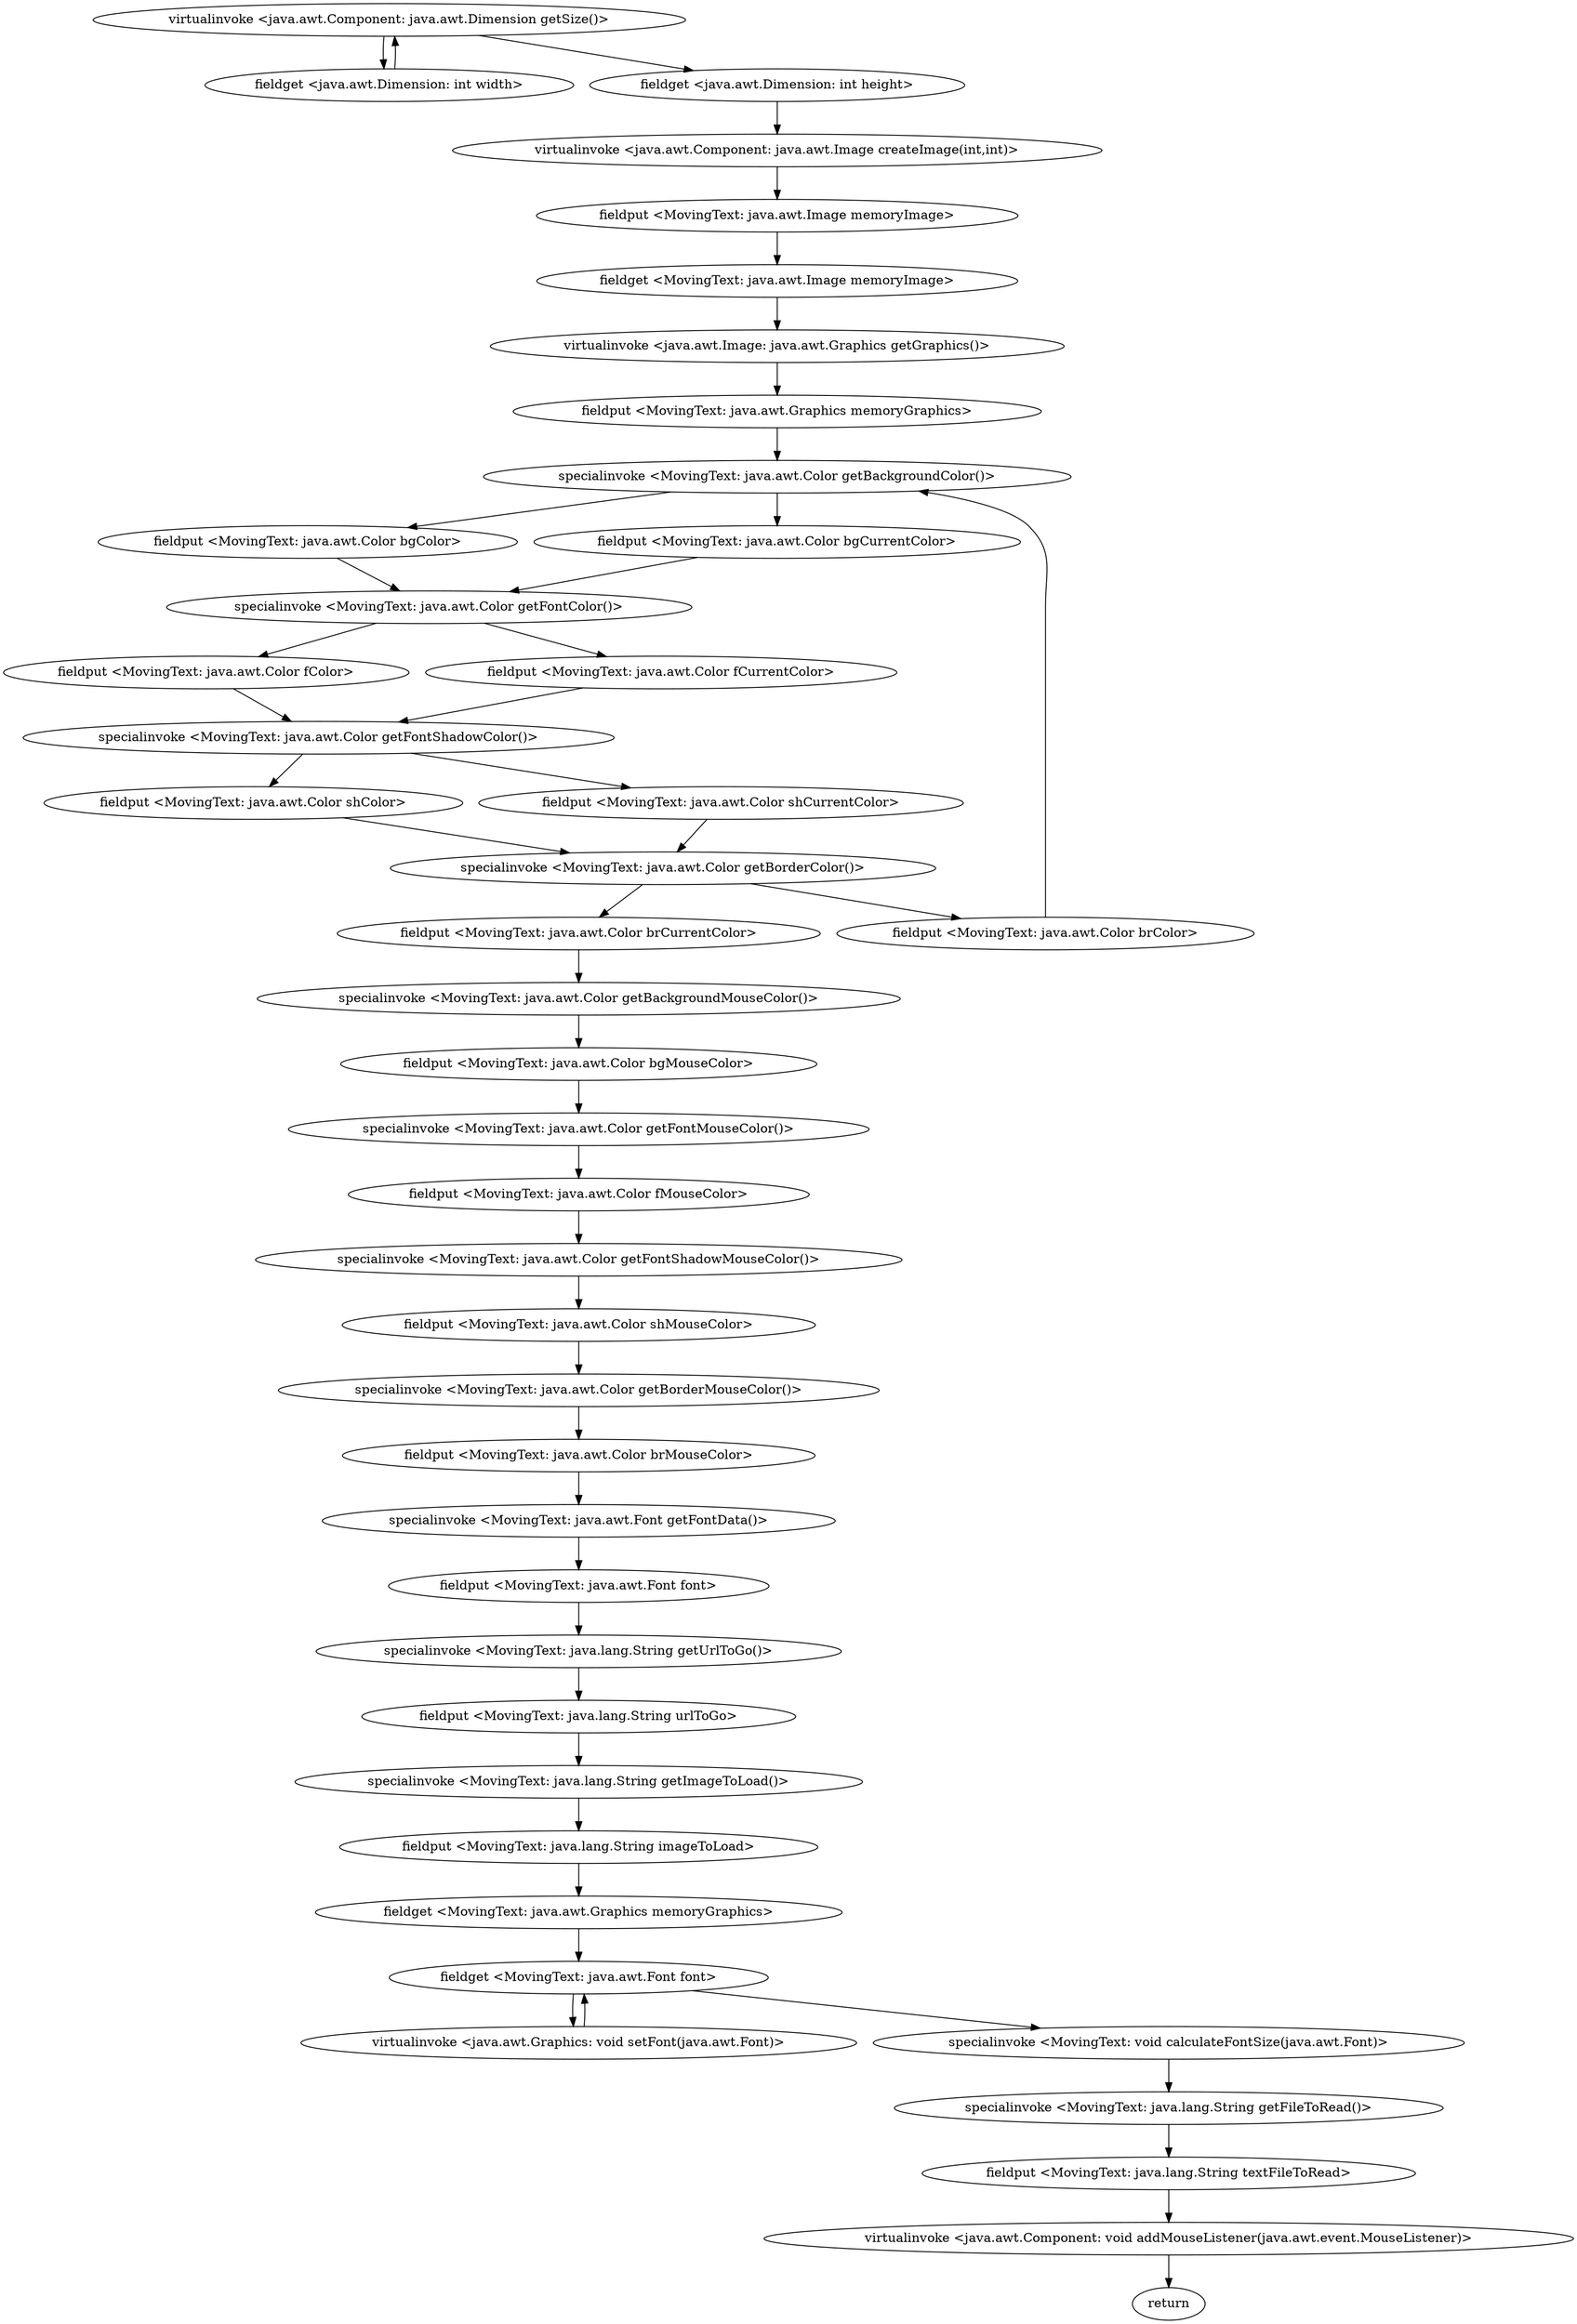 digraph "" {
"virtualinvoke <java.awt.Component: java.awt.Dimension getSize()>";
 "virtualinvoke <java.awt.Component: java.awt.Dimension getSize()>"->"fieldget <java.awt.Dimension: int width>";
 "fieldget <java.awt.Dimension: int width>"->"virtualinvoke <java.awt.Component: java.awt.Dimension getSize()>";
 "virtualinvoke <java.awt.Component: java.awt.Dimension getSize()>"->"fieldget <java.awt.Dimension: int height>";
 "fieldget <java.awt.Dimension: int height>"->"virtualinvoke <java.awt.Component: java.awt.Image createImage(int,int)>";
 "virtualinvoke <java.awt.Component: java.awt.Image createImage(int,int)>"->"fieldput <MovingText: java.awt.Image memoryImage>";
 "fieldput <MovingText: java.awt.Image memoryImage>"->"fieldget <MovingText: java.awt.Image memoryImage>";
 "fieldget <MovingText: java.awt.Image memoryImage>"->"virtualinvoke <java.awt.Image: java.awt.Graphics getGraphics()>";
 "virtualinvoke <java.awt.Image: java.awt.Graphics getGraphics()>"->"fieldput <MovingText: java.awt.Graphics memoryGraphics>";
 "fieldput <MovingText: java.awt.Graphics memoryGraphics>"->"specialinvoke <MovingText: java.awt.Color getBackgroundColor()>";
 "specialinvoke <MovingText: java.awt.Color getBackgroundColor()>"->"fieldput <MovingText: java.awt.Color bgColor>";
 "fieldput <MovingText: java.awt.Color bgColor>"->"specialinvoke <MovingText: java.awt.Color getFontColor()>";
 "specialinvoke <MovingText: java.awt.Color getFontColor()>"->"fieldput <MovingText: java.awt.Color fColor>";
 "fieldput <MovingText: java.awt.Color fColor>"->"specialinvoke <MovingText: java.awt.Color getFontShadowColor()>";
 "specialinvoke <MovingText: java.awt.Color getFontShadowColor()>"->"fieldput <MovingText: java.awt.Color shColor>";
 "fieldput <MovingText: java.awt.Color shColor>"->"specialinvoke <MovingText: java.awt.Color getBorderColor()>";
 "specialinvoke <MovingText: java.awt.Color getBorderColor()>"->"fieldput <MovingText: java.awt.Color brColor>";
 "fieldput <MovingText: java.awt.Color brColor>"->"specialinvoke <MovingText: java.awt.Color getBackgroundColor()>";
 "specialinvoke <MovingText: java.awt.Color getBackgroundColor()>"->"fieldput <MovingText: java.awt.Color bgCurrentColor>";
 "fieldput <MovingText: java.awt.Color bgCurrentColor>"->"specialinvoke <MovingText: java.awt.Color getFontColor()>";
 "specialinvoke <MovingText: java.awt.Color getFontColor()>"->"fieldput <MovingText: java.awt.Color fCurrentColor>";
 "fieldput <MovingText: java.awt.Color fCurrentColor>"->"specialinvoke <MovingText: java.awt.Color getFontShadowColor()>";
 "specialinvoke <MovingText: java.awt.Color getFontShadowColor()>"->"fieldput <MovingText: java.awt.Color shCurrentColor>";
 "fieldput <MovingText: java.awt.Color shCurrentColor>"->"specialinvoke <MovingText: java.awt.Color getBorderColor()>";
 "specialinvoke <MovingText: java.awt.Color getBorderColor()>"->"fieldput <MovingText: java.awt.Color brCurrentColor>";
 "fieldput <MovingText: java.awt.Color brCurrentColor>"->"specialinvoke <MovingText: java.awt.Color getBackgroundMouseColor()>";
 "specialinvoke <MovingText: java.awt.Color getBackgroundMouseColor()>"->"fieldput <MovingText: java.awt.Color bgMouseColor>";
 "fieldput <MovingText: java.awt.Color bgMouseColor>"->"specialinvoke <MovingText: java.awt.Color getFontMouseColor()>";
 "specialinvoke <MovingText: java.awt.Color getFontMouseColor()>"->"fieldput <MovingText: java.awt.Color fMouseColor>";
 "fieldput <MovingText: java.awt.Color fMouseColor>"->"specialinvoke <MovingText: java.awt.Color getFontShadowMouseColor()>";
 "specialinvoke <MovingText: java.awt.Color getFontShadowMouseColor()>"->"fieldput <MovingText: java.awt.Color shMouseColor>";
 "fieldput <MovingText: java.awt.Color shMouseColor>"->"specialinvoke <MovingText: java.awt.Color getBorderMouseColor()>";
 "specialinvoke <MovingText: java.awt.Color getBorderMouseColor()>"->"fieldput <MovingText: java.awt.Color brMouseColor>";
 "fieldput <MovingText: java.awt.Color brMouseColor>"->"specialinvoke <MovingText: java.awt.Font getFontData()>";
 "specialinvoke <MovingText: java.awt.Font getFontData()>"->"fieldput <MovingText: java.awt.Font font>";
 "fieldput <MovingText: java.awt.Font font>"->"specialinvoke <MovingText: java.lang.String getUrlToGo()>";
 "specialinvoke <MovingText: java.lang.String getUrlToGo()>"->"fieldput <MovingText: java.lang.String urlToGo>";
 "fieldput <MovingText: java.lang.String urlToGo>"->"specialinvoke <MovingText: java.lang.String getImageToLoad()>";
 "specialinvoke <MovingText: java.lang.String getImageToLoad()>"->"fieldput <MovingText: java.lang.String imageToLoad>";
 "fieldput <MovingText: java.lang.String imageToLoad>"->"fieldget <MovingText: java.awt.Graphics memoryGraphics>";
 "fieldget <MovingText: java.awt.Graphics memoryGraphics>"->"fieldget <MovingText: java.awt.Font font>";
 "fieldget <MovingText: java.awt.Font font>"->"virtualinvoke <java.awt.Graphics: void setFont(java.awt.Font)>";
 "virtualinvoke <java.awt.Graphics: void setFont(java.awt.Font)>"->"fieldget <MovingText: java.awt.Font font>";
 "fieldget <MovingText: java.awt.Font font>"->"specialinvoke <MovingText: void calculateFontSize(java.awt.Font)>";
 "specialinvoke <MovingText: void calculateFontSize(java.awt.Font)>"->"specialinvoke <MovingText: java.lang.String getFileToRead()>";
 "specialinvoke <MovingText: java.lang.String getFileToRead()>"->"fieldput <MovingText: java.lang.String textFileToRead>";
 "fieldput <MovingText: java.lang.String textFileToRead>"->"virtualinvoke <java.awt.Component: void addMouseListener(java.awt.event.MouseListener)>";
 "virtualinvoke <java.awt.Component: void addMouseListener(java.awt.event.MouseListener)>"->"return";
}
